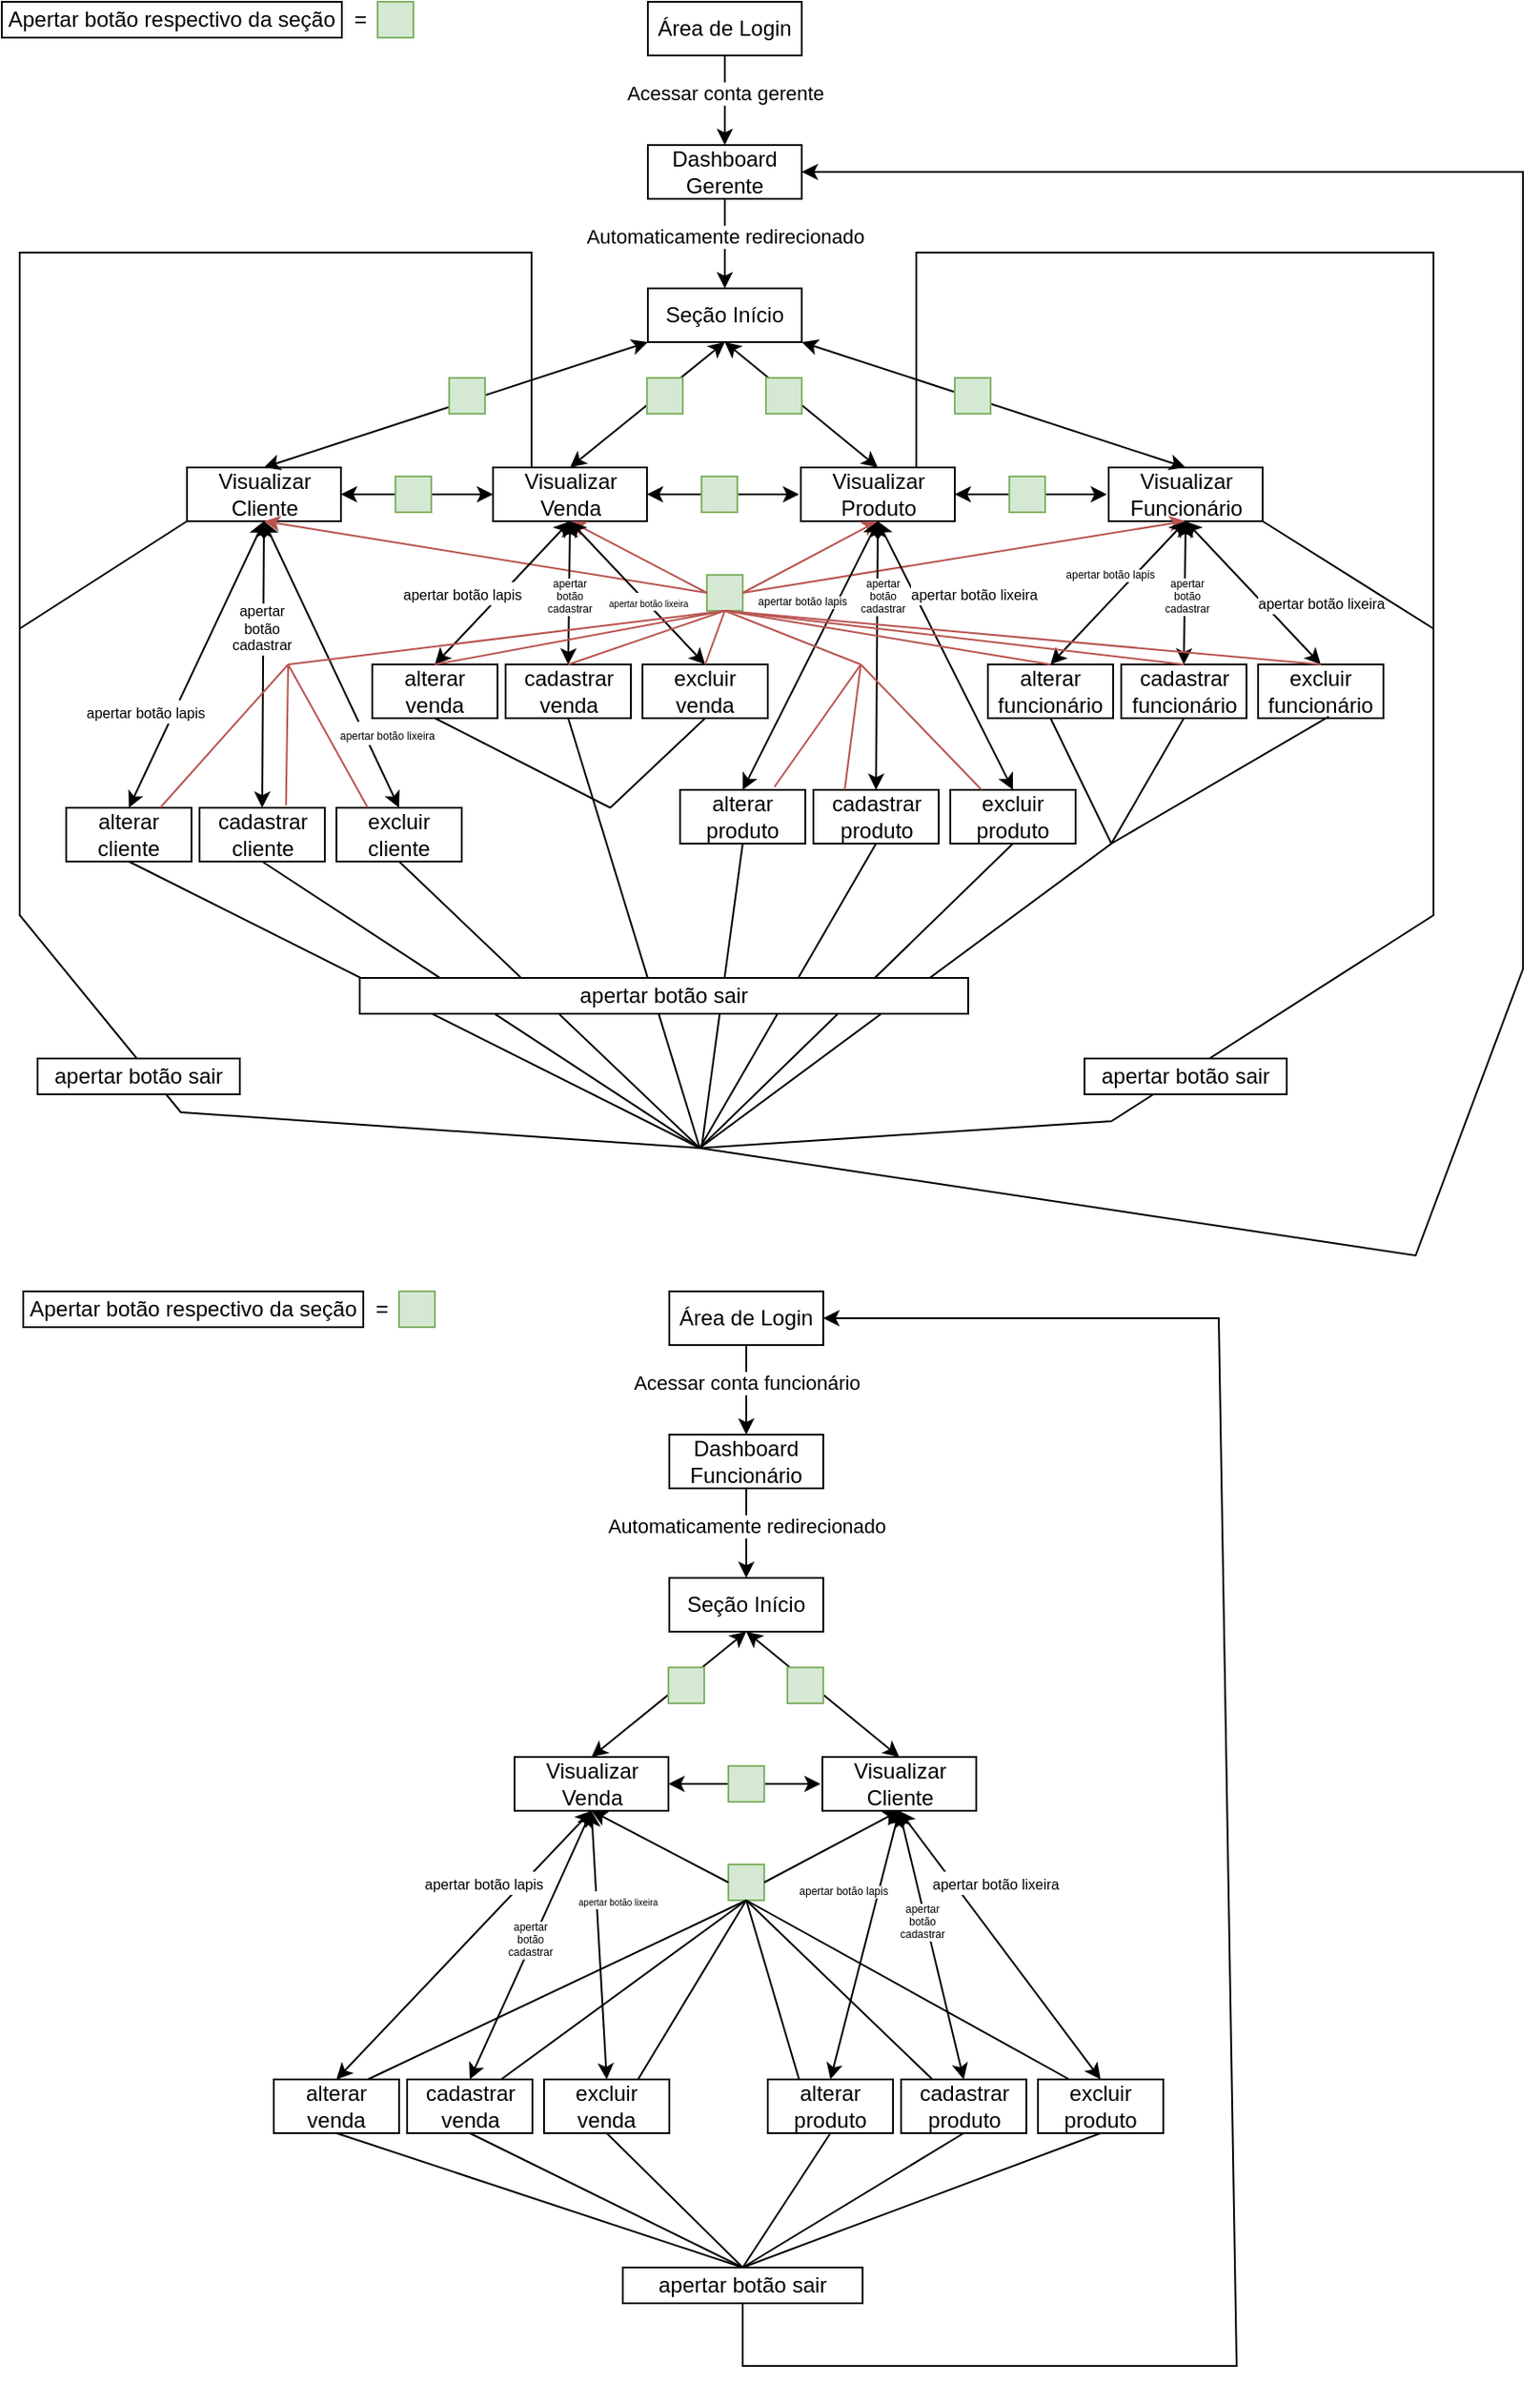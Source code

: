 <mxfile version="15.7.0" type="device"><diagram id="ud9Qrqads3u00iLipGKx" name="Page-1"><mxGraphModel dx="1600" dy="965" grid="1" gridSize="10" guides="1" tooltips="1" connect="1" arrows="1" fold="1" page="1" pageScale="1" pageWidth="827" pageHeight="1169" math="0" shadow="0"><root><mxCell id="0"/><mxCell id="1" parent="0"/><mxCell id="eTZLwXzh5b6h4JWAw_G7-1" value="Área de Login" style="rounded=0;whiteSpace=wrap;html=1;" vertex="1" parent="1"><mxGeometry x="371" y="40" width="86" height="30" as="geometry"/></mxCell><mxCell id="eTZLwXzh5b6h4JWAw_G7-2" value="Dashboard Gerente" style="rounded=0;whiteSpace=wrap;html=1;" vertex="1" parent="1"><mxGeometry x="371" y="120" width="86" height="30" as="geometry"/></mxCell><mxCell id="eTZLwXzh5b6h4JWAw_G7-4" value="" style="endArrow=classic;html=1;rounded=0;exitX=0.5;exitY=1;exitDx=0;exitDy=0;entryX=0.5;entryY=0;entryDx=0;entryDy=0;" edge="1" parent="1" source="eTZLwXzh5b6h4JWAw_G7-1" target="eTZLwXzh5b6h4JWAw_G7-2"><mxGeometry width="50" height="50" relative="1" as="geometry"><mxPoint x="270" y="80" as="sourcePoint"/><mxPoint x="320" y="30" as="targetPoint"/></mxGeometry></mxCell><mxCell id="eTZLwXzh5b6h4JWAw_G7-6" value="Acessar conta gerente" style="edgeLabel;html=1;align=center;verticalAlign=middle;resizable=0;points=[];" vertex="1" connectable="0" parent="eTZLwXzh5b6h4JWAw_G7-4"><mxGeometry x="-0.172" y="-2" relative="1" as="geometry"><mxPoint x="2" as="offset"/></mxGeometry></mxCell><mxCell id="eTZLwXzh5b6h4JWAw_G7-8" value="Apertar botão respectivo da seção" style="rounded=0;whiteSpace=wrap;html=1;" vertex="1" parent="1"><mxGeometry x="10" y="40" width="190" height="20" as="geometry"/></mxCell><mxCell id="eTZLwXzh5b6h4JWAw_G7-9" value="=" style="text;html=1;align=center;verticalAlign=middle;resizable=0;points=[];autosize=1;strokeColor=none;fillColor=none;" vertex="1" parent="1"><mxGeometry x="200" y="40" width="20" height="20" as="geometry"/></mxCell><mxCell id="eTZLwXzh5b6h4JWAw_G7-11" value="" style="whiteSpace=wrap;html=1;aspect=fixed;fillColor=#d5e8d4;strokeColor=#82b366;" vertex="1" parent="1"><mxGeometry x="220" y="40" width="20" height="20" as="geometry"/></mxCell><mxCell id="eTZLwXzh5b6h4JWAw_G7-14" value="Seção Início" style="rounded=0;whiteSpace=wrap;html=1;" vertex="1" parent="1"><mxGeometry x="371" y="200" width="86" height="30" as="geometry"/></mxCell><mxCell id="eTZLwXzh5b6h4JWAw_G7-15" value="" style="endArrow=classic;html=1;rounded=0;entryX=0.5;entryY=0;entryDx=0;entryDy=0;exitX=0.5;exitY=1;exitDx=0;exitDy=0;" edge="1" parent="1" target="eTZLwXzh5b6h4JWAw_G7-14" source="eTZLwXzh5b6h4JWAw_G7-2"><mxGeometry width="50" height="50" relative="1" as="geometry"><mxPoint x="510" y="160" as="sourcePoint"/><mxPoint x="320" y="110" as="targetPoint"/></mxGeometry></mxCell><mxCell id="eTZLwXzh5b6h4JWAw_G7-16" value="Automaticamente redirecionado" style="edgeLabel;html=1;align=center;verticalAlign=middle;resizable=0;points=[];" vertex="1" connectable="0" parent="eTZLwXzh5b6h4JWAw_G7-15"><mxGeometry x="-0.172" y="-2" relative="1" as="geometry"><mxPoint x="2" as="offset"/></mxGeometry></mxCell><mxCell id="eTZLwXzh5b6h4JWAw_G7-17" value="Visualizar Cliente" style="rounded=0;whiteSpace=wrap;html=1;" vertex="1" parent="1"><mxGeometry x="113.5" y="300" width="86" height="30" as="geometry"/></mxCell><mxCell id="eTZLwXzh5b6h4JWAw_G7-18" value="Visualizar Venda" style="rounded=0;whiteSpace=wrap;html=1;" vertex="1" parent="1"><mxGeometry x="284.5" y="300" width="86" height="30" as="geometry"/></mxCell><mxCell id="eTZLwXzh5b6h4JWAw_G7-19" value="Visualizar Produto" style="rounded=0;whiteSpace=wrap;html=1;" vertex="1" parent="1"><mxGeometry x="456.5" y="300" width="86" height="30" as="geometry"/></mxCell><mxCell id="eTZLwXzh5b6h4JWAw_G7-20" value="Visualizar Funcionário" style="rounded=0;whiteSpace=wrap;html=1;" vertex="1" parent="1"><mxGeometry x="628.5" y="300" width="86" height="30" as="geometry"/></mxCell><mxCell id="eTZLwXzh5b6h4JWAw_G7-23" value="" style="endArrow=classic;startArrow=classic;html=1;rounded=0;exitX=0.5;exitY=0;exitDx=0;exitDy=0;entryX=0;entryY=1;entryDx=0;entryDy=0;" edge="1" parent="1" source="eTZLwXzh5b6h4JWAw_G7-17" target="eTZLwXzh5b6h4JWAw_G7-14"><mxGeometry width="50" height="50" relative="1" as="geometry"><mxPoint x="160" y="280" as="sourcePoint"/><mxPoint x="210" y="230" as="targetPoint"/></mxGeometry></mxCell><mxCell id="eTZLwXzh5b6h4JWAw_G7-24" value="" style="endArrow=classic;startArrow=classic;html=1;rounded=0;exitX=0.5;exitY=0;exitDx=0;exitDy=0;entryX=0.5;entryY=1;entryDx=0;entryDy=0;" edge="1" parent="1" source="eTZLwXzh5b6h4JWAw_G7-18" target="eTZLwXzh5b6h4JWAw_G7-14"><mxGeometry width="50" height="50" relative="1" as="geometry"><mxPoint x="166.5" y="310" as="sourcePoint"/><mxPoint x="381" y="240" as="targetPoint"/></mxGeometry></mxCell><mxCell id="eTZLwXzh5b6h4JWAw_G7-25" value="" style="endArrow=classic;startArrow=classic;html=1;rounded=0;exitX=0.5;exitY=0;exitDx=0;exitDy=0;entryX=0.5;entryY=1;entryDx=0;entryDy=0;" edge="1" parent="1" source="eTZLwXzh5b6h4JWAw_G7-19" target="eTZLwXzh5b6h4JWAw_G7-14"><mxGeometry width="50" height="50" relative="1" as="geometry"><mxPoint x="337.5" y="310" as="sourcePoint"/><mxPoint x="424" y="240" as="targetPoint"/></mxGeometry></mxCell><mxCell id="eTZLwXzh5b6h4JWAw_G7-26" value="" style="endArrow=classic;startArrow=classic;html=1;rounded=0;exitX=0.5;exitY=0;exitDx=0;exitDy=0;entryX=1;entryY=1;entryDx=0;entryDy=0;" edge="1" parent="1" source="eTZLwXzh5b6h4JWAw_G7-20" target="eTZLwXzh5b6h4JWAw_G7-14"><mxGeometry width="50" height="50" relative="1" as="geometry"><mxPoint x="509.5" y="310" as="sourcePoint"/><mxPoint x="424" y="240" as="targetPoint"/></mxGeometry></mxCell><mxCell id="eTZLwXzh5b6h4JWAw_G7-27" value="" style="whiteSpace=wrap;html=1;aspect=fixed;fillColor=#d5e8d4;strokeColor=#82b366;" vertex="1" parent="1"><mxGeometry x="260" y="250" width="20" height="20" as="geometry"/></mxCell><mxCell id="eTZLwXzh5b6h4JWAw_G7-30" value="" style="whiteSpace=wrap;html=1;aspect=fixed;fillColor=#d5e8d4;strokeColor=#82b366;" vertex="1" parent="1"><mxGeometry x="370.5" y="250" width="20" height="20" as="geometry"/></mxCell><mxCell id="eTZLwXzh5b6h4JWAw_G7-32" value="" style="whiteSpace=wrap;html=1;aspect=fixed;fillColor=#d5e8d4;strokeColor=#82b366;" vertex="1" parent="1"><mxGeometry x="437" y="250" width="20" height="20" as="geometry"/></mxCell><mxCell id="eTZLwXzh5b6h4JWAw_G7-34" value="" style="whiteSpace=wrap;html=1;aspect=fixed;fillColor=#d5e8d4;strokeColor=#82b366;" vertex="1" parent="1"><mxGeometry x="542.5" y="250" width="20" height="20" as="geometry"/></mxCell><mxCell id="eTZLwXzh5b6h4JWAw_G7-35" value="" style="endArrow=classic;startArrow=classic;html=1;rounded=0;exitX=1;exitY=0.5;exitDx=0;exitDy=0;entryX=0;entryY=0.5;entryDx=0;entryDy=0;" edge="1" parent="1" source="eTZLwXzh5b6h4JWAw_G7-17" target="eTZLwXzh5b6h4JWAw_G7-18"><mxGeometry width="50" height="50" relative="1" as="geometry"><mxPoint x="190" y="410" as="sourcePoint"/><mxPoint x="240" y="360" as="targetPoint"/></mxGeometry></mxCell><mxCell id="eTZLwXzh5b6h4JWAw_G7-36" value="" style="whiteSpace=wrap;html=1;aspect=fixed;fillColor=#d5e8d4;strokeColor=#82b366;" vertex="1" parent="1"><mxGeometry x="230" y="305" width="20" height="20" as="geometry"/></mxCell><mxCell id="eTZLwXzh5b6h4JWAw_G7-38" value="" style="endArrow=classic;startArrow=classic;html=1;rounded=0;exitX=1;exitY=0.5;exitDx=0;exitDy=0;entryX=0;entryY=0.5;entryDx=0;entryDy=0;" edge="1" parent="1"><mxGeometry width="50" height="50" relative="1" as="geometry"><mxPoint x="370.5" y="315" as="sourcePoint"/><mxPoint x="455.5" y="315" as="targetPoint"/></mxGeometry></mxCell><mxCell id="eTZLwXzh5b6h4JWAw_G7-39" value="" style="whiteSpace=wrap;html=1;aspect=fixed;fillColor=#d5e8d4;strokeColor=#82b366;" vertex="1" parent="1"><mxGeometry x="401" y="305" width="20" height="20" as="geometry"/></mxCell><mxCell id="eTZLwXzh5b6h4JWAw_G7-40" value="" style="endArrow=classic;startArrow=classic;html=1;rounded=0;exitX=1;exitY=0.5;exitDx=0;exitDy=0;entryX=0;entryY=0.5;entryDx=0;entryDy=0;" edge="1" parent="1"><mxGeometry width="50" height="50" relative="1" as="geometry"><mxPoint x="542.5" y="315" as="sourcePoint"/><mxPoint x="627.5" y="315" as="targetPoint"/></mxGeometry></mxCell><mxCell id="eTZLwXzh5b6h4JWAw_G7-41" value="" style="whiteSpace=wrap;html=1;aspect=fixed;fillColor=#d5e8d4;strokeColor=#82b366;" vertex="1" parent="1"><mxGeometry x="573" y="305" width="20" height="20" as="geometry"/></mxCell><mxCell id="eTZLwXzh5b6h4JWAw_G7-42" value="" style="whiteSpace=wrap;html=1;aspect=fixed;fillColor=#d5e8d4;strokeColor=#82b366;" vertex="1" parent="1"><mxGeometry x="404" y="360" width="20" height="20" as="geometry"/></mxCell><mxCell id="eTZLwXzh5b6h4JWAw_G7-44" value="" style="endArrow=classic;html=1;rounded=0;exitX=0;exitY=0.5;exitDx=0;exitDy=0;entryX=0.5;entryY=1;entryDx=0;entryDy=0;fillColor=#f8cecc;strokeColor=#b85450;" edge="1" parent="1" source="eTZLwXzh5b6h4JWAw_G7-42" target="eTZLwXzh5b6h4JWAw_G7-17"><mxGeometry width="50" height="50" relative="1" as="geometry"><mxPoint x="320" y="420" as="sourcePoint"/><mxPoint x="370" y="370" as="targetPoint"/></mxGeometry></mxCell><mxCell id="eTZLwXzh5b6h4JWAw_G7-45" value="" style="endArrow=classic;html=1;rounded=0;entryX=0.5;entryY=1;entryDx=0;entryDy=0;exitX=0;exitY=0.5;exitDx=0;exitDy=0;fillColor=#f8cecc;strokeColor=#b85450;" edge="1" parent="1" source="eTZLwXzh5b6h4JWAw_G7-42" target="eTZLwXzh5b6h4JWAw_G7-18"><mxGeometry width="50" height="50" relative="1" as="geometry"><mxPoint x="400" y="370" as="sourcePoint"/><mxPoint x="166.5" y="340.0" as="targetPoint"/></mxGeometry></mxCell><mxCell id="eTZLwXzh5b6h4JWAw_G7-46" value="" style="endArrow=classic;html=1;rounded=0;entryX=0.5;entryY=1;entryDx=0;entryDy=0;exitX=1;exitY=0.5;exitDx=0;exitDy=0;fillColor=#f8cecc;strokeColor=#b85450;" edge="1" parent="1" source="eTZLwXzh5b6h4JWAw_G7-42" target="eTZLwXzh5b6h4JWAw_G7-19"><mxGeometry width="50" height="50" relative="1" as="geometry"><mxPoint x="414" y="380" as="sourcePoint"/><mxPoint x="337.5" y="340" as="targetPoint"/></mxGeometry></mxCell><mxCell id="eTZLwXzh5b6h4JWAw_G7-47" value="" style="endArrow=classic;html=1;rounded=0;entryX=0.5;entryY=1;entryDx=0;entryDy=0;exitX=1;exitY=0.5;exitDx=0;exitDy=0;fillColor=#f8cecc;strokeColor=#b85450;" edge="1" parent="1" source="eTZLwXzh5b6h4JWAw_G7-42" target="eTZLwXzh5b6h4JWAw_G7-20"><mxGeometry width="50" height="50" relative="1" as="geometry"><mxPoint x="434" y="380" as="sourcePoint"/><mxPoint x="509.5" y="340" as="targetPoint"/></mxGeometry></mxCell><mxCell id="eTZLwXzh5b6h4JWAw_G7-49" value="alterar cliente" style="rounded=0;whiteSpace=wrap;html=1;" vertex="1" parent="1"><mxGeometry x="46" y="490" width="70" height="30" as="geometry"/></mxCell><mxCell id="eTZLwXzh5b6h4JWAw_G7-50" value="cadastrar cliente" style="rounded=0;whiteSpace=wrap;html=1;" vertex="1" parent="1"><mxGeometry x="120.5" y="490" width="70" height="30" as="geometry"/></mxCell><mxCell id="eTZLwXzh5b6h4JWAw_G7-51" value="excluir cliente" style="rounded=0;whiteSpace=wrap;html=1;" vertex="1" parent="1"><mxGeometry x="197" y="490" width="70" height="30" as="geometry"/></mxCell><mxCell id="eTZLwXzh5b6h4JWAw_G7-52" value="" style="endArrow=classic;startArrow=classic;html=1;rounded=0;exitX=0.5;exitY=0;exitDx=0;exitDy=0;entryX=0.5;entryY=1;entryDx=0;entryDy=0;" edge="1" parent="1" source="eTZLwXzh5b6h4JWAw_G7-49" target="eTZLwXzh5b6h4JWAw_G7-17"><mxGeometry width="50" height="50" relative="1" as="geometry"><mxPoint x="50" y="340" as="sourcePoint"/><mxPoint x="100" y="290" as="targetPoint"/></mxGeometry></mxCell><mxCell id="eTZLwXzh5b6h4JWAw_G7-90" value="&lt;font style=&quot;font-size: 8px&quot;&gt;apertar botão lapis&lt;/font&gt;" style="edgeLabel;html=1;align=center;verticalAlign=middle;resizable=0;points=[];" vertex="1" connectable="0" parent="eTZLwXzh5b6h4JWAw_G7-52"><mxGeometry x="-0.327" y="1" relative="1" as="geometry"><mxPoint x="-16" as="offset"/></mxGeometry></mxCell><mxCell id="eTZLwXzh5b6h4JWAw_G7-53" value="" style="endArrow=classic;startArrow=classic;html=1;rounded=0;exitX=0.5;exitY=0;exitDx=0;exitDy=0;entryX=0.5;entryY=1;entryDx=0;entryDy=0;" edge="1" parent="1" source="eTZLwXzh5b6h4JWAw_G7-50" target="eTZLwXzh5b6h4JWAw_G7-17"><mxGeometry width="50" height="50" relative="1" as="geometry"><mxPoint x="84" y="390" as="sourcePoint"/><mxPoint x="166.5" y="340" as="targetPoint"/></mxGeometry></mxCell><mxCell id="eTZLwXzh5b6h4JWAw_G7-91" value="&lt;div style=&quot;font-size: 8px&quot;&gt;&lt;font style=&quot;font-size: 8px&quot;&gt;apertar&lt;/font&gt;&lt;/div&gt;&lt;div style=&quot;font-size: 8px&quot;&gt;&lt;font style=&quot;font-size: 8px&quot;&gt;botão&lt;/font&gt;&lt;/div&gt;&lt;div style=&quot;font-size: 8px&quot;&gt;&lt;font style=&quot;font-size: 8px&quot;&gt;cadastrar&lt;/font&gt;&lt;/div&gt;" style="edgeLabel;html=1;align=center;verticalAlign=middle;resizable=0;points=[];" vertex="1" connectable="0" parent="eTZLwXzh5b6h4JWAw_G7-53"><mxGeometry x="0.176" y="-1" relative="1" as="geometry"><mxPoint x="-2" y="-6" as="offset"/></mxGeometry></mxCell><mxCell id="eTZLwXzh5b6h4JWAw_G7-54" value="" style="endArrow=classic;startArrow=classic;html=1;rounded=0;exitX=0.5;exitY=0;exitDx=0;exitDy=0;entryX=0.5;entryY=1;entryDx=0;entryDy=0;" edge="1" parent="1" source="eTZLwXzh5b6h4JWAw_G7-51" target="eTZLwXzh5b6h4JWAw_G7-17"><mxGeometry width="50" height="50" relative="1" as="geometry"><mxPoint x="158.5" y="390" as="sourcePoint"/><mxPoint x="166.5" y="340" as="targetPoint"/></mxGeometry></mxCell><mxCell id="eTZLwXzh5b6h4JWAw_G7-55" value="alterar venda" style="rounded=0;whiteSpace=wrap;html=1;" vertex="1" parent="1"><mxGeometry x="217" y="410" width="70" height="30" as="geometry"/></mxCell><mxCell id="eTZLwXzh5b6h4JWAw_G7-56" value="cadastrar venda" style="rounded=0;whiteSpace=wrap;html=1;" vertex="1" parent="1"><mxGeometry x="291.5" y="410" width="70" height="30" as="geometry"/></mxCell><mxCell id="eTZLwXzh5b6h4JWAw_G7-57" value="excluir venda" style="rounded=0;whiteSpace=wrap;html=1;" vertex="1" parent="1"><mxGeometry x="368" y="410" width="70" height="30" as="geometry"/></mxCell><mxCell id="eTZLwXzh5b6h4JWAw_G7-58" value="" style="endArrow=classic;startArrow=classic;html=1;rounded=0;exitX=0.5;exitY=0;exitDx=0;exitDy=0;entryX=0.5;entryY=1;entryDx=0;entryDy=0;" edge="1" parent="1" source="eTZLwXzh5b6h4JWAw_G7-55" target="eTZLwXzh5b6h4JWAw_G7-18"><mxGeometry width="50" height="50" relative="1" as="geometry"><mxPoint x="270" y="400" as="sourcePoint"/><mxPoint x="320" y="350" as="targetPoint"/></mxGeometry></mxCell><mxCell id="eTZLwXzh5b6h4JWAw_G7-59" value="" style="endArrow=classic;startArrow=classic;html=1;rounded=0;exitX=0.5;exitY=0;exitDx=0;exitDy=0;entryX=0.5;entryY=1;entryDx=0;entryDy=0;" edge="1" parent="1" source="eTZLwXzh5b6h4JWAw_G7-56" target="eTZLwXzh5b6h4JWAw_G7-18"><mxGeometry width="50" height="50" relative="1" as="geometry"><mxPoint x="262" y="420" as="sourcePoint"/><mxPoint x="337.5" y="340" as="targetPoint"/></mxGeometry></mxCell><mxCell id="eTZLwXzh5b6h4JWAw_G7-60" value="" style="endArrow=classic;startArrow=classic;html=1;rounded=0;exitX=0.5;exitY=0;exitDx=0;exitDy=0;entryX=0.5;entryY=1;entryDx=0;entryDy=0;" edge="1" parent="1" source="eTZLwXzh5b6h4JWAw_G7-57" target="eTZLwXzh5b6h4JWAw_G7-18"><mxGeometry width="50" height="50" relative="1" as="geometry"><mxPoint x="336.5" y="420" as="sourcePoint"/><mxPoint x="337.5" y="340" as="targetPoint"/></mxGeometry></mxCell><mxCell id="eTZLwXzh5b6h4JWAw_G7-61" value="alterar produto" style="rounded=0;whiteSpace=wrap;html=1;" vertex="1" parent="1"><mxGeometry x="389" y="480" width="70" height="30" as="geometry"/></mxCell><mxCell id="eTZLwXzh5b6h4JWAw_G7-62" value="cadastrar produto" style="rounded=0;whiteSpace=wrap;html=1;" vertex="1" parent="1"><mxGeometry x="463.5" y="480" width="70" height="30" as="geometry"/></mxCell><mxCell id="eTZLwXzh5b6h4JWAw_G7-63" value="excluir produto" style="rounded=0;whiteSpace=wrap;html=1;" vertex="1" parent="1"><mxGeometry x="540" y="480" width="70" height="30" as="geometry"/></mxCell><mxCell id="eTZLwXzh5b6h4JWAw_G7-64" value="" style="endArrow=classic;startArrow=classic;html=1;rounded=0;exitX=0.5;exitY=1;exitDx=0;exitDy=0;entryX=0.5;entryY=0;entryDx=0;entryDy=0;" edge="1" parent="1" source="eTZLwXzh5b6h4JWAw_G7-19" target="eTZLwXzh5b6h4JWAw_G7-61"><mxGeometry width="50" height="50" relative="1" as="geometry"><mxPoint x="242" y="500" as="sourcePoint"/><mxPoint x="166.5" y="340" as="targetPoint"/></mxGeometry></mxCell><mxCell id="eTZLwXzh5b6h4JWAw_G7-65" value="" style="endArrow=classic;startArrow=classic;html=1;rounded=0;exitX=0.5;exitY=1;exitDx=0;exitDy=0;entryX=0.5;entryY=0;entryDx=0;entryDy=0;" edge="1" parent="1" source="eTZLwXzh5b6h4JWAw_G7-19" target="eTZLwXzh5b6h4JWAw_G7-62"><mxGeometry width="50" height="50" relative="1" as="geometry"><mxPoint x="509.5" y="340" as="sourcePoint"/><mxPoint x="434" y="490" as="targetPoint"/></mxGeometry></mxCell><mxCell id="eTZLwXzh5b6h4JWAw_G7-66" value="" style="endArrow=classic;startArrow=classic;html=1;rounded=0;exitX=0.5;exitY=1;exitDx=0;exitDy=0;entryX=0.5;entryY=0;entryDx=0;entryDy=0;" edge="1" parent="1" source="eTZLwXzh5b6h4JWAw_G7-19" target="eTZLwXzh5b6h4JWAw_G7-63"><mxGeometry width="50" height="50" relative="1" as="geometry"><mxPoint x="509.5" y="340" as="sourcePoint"/><mxPoint x="508.5" y="490" as="targetPoint"/></mxGeometry></mxCell><mxCell id="eTZLwXzh5b6h4JWAw_G7-67" value="alterar funcionário" style="rounded=0;whiteSpace=wrap;html=1;" vertex="1" parent="1"><mxGeometry x="561" y="410" width="70" height="30" as="geometry"/></mxCell><mxCell id="eTZLwXzh5b6h4JWAw_G7-68" value="cadastrar funcionário" style="rounded=0;whiteSpace=wrap;html=1;" vertex="1" parent="1"><mxGeometry x="635.5" y="410" width="70" height="30" as="geometry"/></mxCell><mxCell id="eTZLwXzh5b6h4JWAw_G7-69" value="excluir funcionário" style="rounded=0;whiteSpace=wrap;html=1;" vertex="1" parent="1"><mxGeometry x="712" y="410" width="70" height="30" as="geometry"/></mxCell><mxCell id="eTZLwXzh5b6h4JWAw_G7-71" value="" style="endArrow=classic;startArrow=classic;html=1;rounded=0;exitX=0.5;exitY=1;exitDx=0;exitDy=0;entryX=0.5;entryY=0;entryDx=0;entryDy=0;" edge="1" parent="1" source="eTZLwXzh5b6h4JWAw_G7-20" target="eTZLwXzh5b6h4JWAw_G7-67"><mxGeometry width="50" height="50" relative="1" as="geometry"><mxPoint x="509.5" y="340" as="sourcePoint"/><mxPoint x="585" y="490" as="targetPoint"/></mxGeometry></mxCell><mxCell id="eTZLwXzh5b6h4JWAw_G7-72" value="" style="endArrow=classic;startArrow=classic;html=1;rounded=0;exitX=0.5;exitY=1;exitDx=0;exitDy=0;entryX=0.5;entryY=0;entryDx=0;entryDy=0;" edge="1" parent="1" source="eTZLwXzh5b6h4JWAw_G7-20" target="eTZLwXzh5b6h4JWAw_G7-68"><mxGeometry width="50" height="50" relative="1" as="geometry"><mxPoint x="681.5" y="340" as="sourcePoint"/><mxPoint x="606" y="420" as="targetPoint"/></mxGeometry></mxCell><mxCell id="eTZLwXzh5b6h4JWAw_G7-73" value="" style="endArrow=classic;startArrow=classic;html=1;rounded=0;exitX=0.5;exitY=1;exitDx=0;exitDy=0;entryX=0.5;entryY=0;entryDx=0;entryDy=0;" edge="1" parent="1" source="eTZLwXzh5b6h4JWAw_G7-20" target="eTZLwXzh5b6h4JWAw_G7-69"><mxGeometry width="50" height="50" relative="1" as="geometry"><mxPoint x="681.5" y="340" as="sourcePoint"/><mxPoint x="680.5" y="420" as="targetPoint"/></mxGeometry></mxCell><mxCell id="eTZLwXzh5b6h4JWAw_G7-74" value="" style="endArrow=none;html=1;rounded=0;entryX=0.5;entryY=0;entryDx=0;entryDy=0;exitX=0.5;exitY=1;exitDx=0;exitDy=0;fillColor=#f8cecc;strokeColor=#b85450;" edge="1" parent="1" source="eTZLwXzh5b6h4JWAw_G7-42" target="eTZLwXzh5b6h4JWAw_G7-57"><mxGeometry width="50" height="50" relative="1" as="geometry"><mxPoint x="330" y="510" as="sourcePoint"/><mxPoint x="380" y="460" as="targetPoint"/></mxGeometry></mxCell><mxCell id="eTZLwXzh5b6h4JWAw_G7-75" value="" style="endArrow=none;html=1;rounded=0;entryX=0.5;entryY=0;entryDx=0;entryDy=0;exitX=0.5;exitY=1;exitDx=0;exitDy=0;fillColor=#f8cecc;strokeColor=#b85450;" edge="1" parent="1" source="eTZLwXzh5b6h4JWAw_G7-42" target="eTZLwXzh5b6h4JWAw_G7-56"><mxGeometry width="50" height="50" relative="1" as="geometry"><mxPoint x="424" y="390" as="sourcePoint"/><mxPoint x="413" y="420" as="targetPoint"/></mxGeometry></mxCell><mxCell id="eTZLwXzh5b6h4JWAw_G7-76" value="" style="endArrow=none;html=1;rounded=0;entryX=0.5;entryY=0;entryDx=0;entryDy=0;exitX=0.5;exitY=1;exitDx=0;exitDy=0;fillColor=#f8cecc;strokeColor=#b85450;" edge="1" parent="1" source="eTZLwXzh5b6h4JWAw_G7-42" target="eTZLwXzh5b6h4JWAw_G7-55"><mxGeometry width="50" height="50" relative="1" as="geometry"><mxPoint x="424" y="390" as="sourcePoint"/><mxPoint x="336.5" y="420" as="targetPoint"/></mxGeometry></mxCell><mxCell id="eTZLwXzh5b6h4JWAw_G7-77" value="" style="endArrow=none;html=1;rounded=0;entryX=0.5;entryY=0;entryDx=0;entryDy=0;exitX=0.5;exitY=1;exitDx=0;exitDy=0;fillColor=#f8cecc;strokeColor=#b85450;" edge="1" parent="1" source="eTZLwXzh5b6h4JWAw_G7-42" target="eTZLwXzh5b6h4JWAw_G7-67"><mxGeometry width="50" height="50" relative="1" as="geometry"><mxPoint x="424" y="390" as="sourcePoint"/><mxPoint x="413" y="420" as="targetPoint"/></mxGeometry></mxCell><mxCell id="eTZLwXzh5b6h4JWAw_G7-78" value="" style="endArrow=none;html=1;rounded=0;entryX=0.5;entryY=0;entryDx=0;entryDy=0;fillColor=#f8cecc;strokeColor=#b85450;" edge="1" parent="1" target="eTZLwXzh5b6h4JWAw_G7-68"><mxGeometry width="50" height="50" relative="1" as="geometry"><mxPoint x="414" y="380" as="sourcePoint"/><mxPoint x="606" y="420" as="targetPoint"/></mxGeometry></mxCell><mxCell id="eTZLwXzh5b6h4JWAw_G7-79" value="" style="endArrow=none;html=1;rounded=0;entryX=0.5;entryY=0;entryDx=0;entryDy=0;exitX=0.5;exitY=1;exitDx=0;exitDy=0;fillColor=#f8cecc;strokeColor=#b85450;" edge="1" parent="1" source="eTZLwXzh5b6h4JWAw_G7-42" target="eTZLwXzh5b6h4JWAw_G7-69"><mxGeometry width="50" height="50" relative="1" as="geometry"><mxPoint x="424" y="390" as="sourcePoint"/><mxPoint x="680.5" y="420" as="targetPoint"/></mxGeometry></mxCell><mxCell id="eTZLwXzh5b6h4JWAw_G7-80" value="" style="endArrow=none;html=1;rounded=0;entryX=0.5;entryY=1;entryDx=0;entryDy=0;fillColor=#f8cecc;strokeColor=#b85450;" edge="1" parent="1" target="eTZLwXzh5b6h4JWAw_G7-42"><mxGeometry width="50" height="50" relative="1" as="geometry"><mxPoint x="490" y="410" as="sourcePoint"/><mxPoint x="420" y="390" as="targetPoint"/></mxGeometry></mxCell><mxCell id="eTZLwXzh5b6h4JWAw_G7-81" value="" style="endArrow=none;html=1;rounded=0;exitX=0.753;exitY=-0.054;exitDx=0;exitDy=0;exitPerimeter=0;fillColor=#f8cecc;strokeColor=#b85450;" edge="1" parent="1" source="eTZLwXzh5b6h4JWAw_G7-61"><mxGeometry width="50" height="50" relative="1" as="geometry"><mxPoint x="440" y="490" as="sourcePoint"/><mxPoint x="490" y="410" as="targetPoint"/></mxGeometry></mxCell><mxCell id="eTZLwXzh5b6h4JWAw_G7-82" value="" style="endArrow=none;html=1;rounded=0;exitX=0.25;exitY=0;exitDx=0;exitDy=0;fillColor=#f8cecc;strokeColor=#b85450;" edge="1" parent="1" source="eTZLwXzh5b6h4JWAw_G7-62"><mxGeometry width="50" height="50" relative="1" as="geometry"><mxPoint x="451.71" y="488.38" as="sourcePoint"/><mxPoint x="490" y="410" as="targetPoint"/></mxGeometry></mxCell><mxCell id="eTZLwXzh5b6h4JWAw_G7-84" value="" style="endArrow=none;html=1;rounded=0;exitX=0.25;exitY=0;exitDx=0;exitDy=0;fillColor=#f8cecc;strokeColor=#b85450;" edge="1" parent="1" source="eTZLwXzh5b6h4JWAw_G7-63"><mxGeometry width="50" height="50" relative="1" as="geometry"><mxPoint x="491" y="490" as="sourcePoint"/><mxPoint x="490" y="410" as="targetPoint"/></mxGeometry></mxCell><mxCell id="eTZLwXzh5b6h4JWAw_G7-85" value="" style="endArrow=none;html=1;rounded=0;exitX=0.5;exitY=1;exitDx=0;exitDy=0;fillColor=#f8cecc;strokeColor=#b85450;" edge="1" parent="1" source="eTZLwXzh5b6h4JWAw_G7-42"><mxGeometry width="50" height="50" relative="1" as="geometry"><mxPoint x="410" y="390" as="sourcePoint"/><mxPoint x="170" y="410" as="targetPoint"/></mxGeometry></mxCell><mxCell id="eTZLwXzh5b6h4JWAw_G7-87" value="" style="endArrow=none;html=1;rounded=0;exitX=0.69;exitY=-0.04;exitDx=0;exitDy=0;exitPerimeter=0;fillColor=#f8cecc;strokeColor=#b85450;" edge="1" parent="1" source="eTZLwXzh5b6h4JWAw_G7-50"><mxGeometry width="50" height="50" relative="1" as="geometry"><mxPoint x="150" y="600" as="sourcePoint"/><mxPoint x="170" y="410" as="targetPoint"/></mxGeometry></mxCell><mxCell id="eTZLwXzh5b6h4JWAw_G7-88" value="" style="endArrow=none;html=1;rounded=0;exitX=0.25;exitY=0;exitDx=0;exitDy=0;fillColor=#f8cecc;strokeColor=#b85450;" edge="1" parent="1" source="eTZLwXzh5b6h4JWAw_G7-51"><mxGeometry width="50" height="50" relative="1" as="geometry"><mxPoint x="183" y="500" as="sourcePoint"/><mxPoint x="170" y="410" as="targetPoint"/></mxGeometry></mxCell><mxCell id="eTZLwXzh5b6h4JWAw_G7-89" value="" style="endArrow=none;html=1;rounded=0;exitX=0.75;exitY=0;exitDx=0;exitDy=0;fillColor=#f8cecc;strokeColor=#b85450;" edge="1" parent="1" source="eTZLwXzh5b6h4JWAw_G7-49"><mxGeometry width="50" height="50" relative="1" as="geometry"><mxPoint x="90" y="590" as="sourcePoint"/><mxPoint x="170" y="410" as="targetPoint"/></mxGeometry></mxCell><mxCell id="eTZLwXzh5b6h4JWAw_G7-92" value="&lt;font style=&quot;font-size: 6px&quot;&gt;apertar botão lixeira&lt;/font&gt;" style="edgeLabel;html=1;align=center;verticalAlign=middle;resizable=0;points=[];" vertex="1" connectable="0" parent="1"><mxGeometry x="239.998" y="440.003" as="geometry"><mxPoint x="-15" y="8" as="offset"/></mxGeometry></mxCell><mxCell id="eTZLwXzh5b6h4JWAw_G7-93" value="&lt;div style=&quot;font-size: 6px&quot;&gt;&lt;font style=&quot;font-size: 6px&quot;&gt;apertar&lt;/font&gt;&lt;/div&gt;&lt;div style=&quot;font-size: 6px&quot;&gt;&lt;font style=&quot;font-size: 6px&quot;&gt;botão&lt;/font&gt;&lt;/div&gt;&lt;div style=&quot;font-size: 6px&quot;&gt;&lt;font style=&quot;font-size: 6px&quot;&gt;cadastrar&lt;/font&gt;&lt;/div&gt;" style="edgeLabel;html=1;align=center;verticalAlign=middle;resizable=0;points=[];" vertex="1" connectable="0" parent="1"><mxGeometry x="165.089" y="390.002" as="geometry"><mxPoint x="162" y="-18" as="offset"/></mxGeometry></mxCell><mxCell id="eTZLwXzh5b6h4JWAw_G7-94" value="&lt;font style=&quot;font-size: 8px&quot;&gt;apertar botão lapis&lt;/font&gt;" style="edgeLabel;html=1;align=center;verticalAlign=middle;resizable=0;points=[];" vertex="1" connectable="0" parent="1"><mxGeometry x="266.997" y="369.998" as="geometry"/></mxCell><mxCell id="eTZLwXzh5b6h4JWAw_G7-96" value="" style="rounded=0;whiteSpace=wrap;html=1;labelBackgroundColor=none;fontSize=5;strokeColor=none;" vertex="1" parent="1"><mxGeometry x="342" y="370" width="52" height="10" as="geometry"/></mxCell><mxCell id="eTZLwXzh5b6h4JWAw_G7-97" value="&lt;span style=&quot;font-size: 5px;&quot;&gt;&lt;font style=&quot;font-size: 5px;&quot;&gt;apertar botão lixeira&lt;/font&gt;&lt;/span&gt;" style="edgeLabel;html=1;align=center;verticalAlign=middle;resizable=0;points=[];fontSize=5;labelBackgroundColor=none;" vertex="1" connectable="0" parent="1"><mxGeometry x="370.498" y="375.003" as="geometry"/></mxCell><mxCell id="eTZLwXzh5b6h4JWAw_G7-98" value="&lt;div style=&quot;font-size: 6px&quot;&gt;&lt;font style=&quot;font-size: 6px&quot;&gt;apertar&lt;/font&gt;&lt;/div&gt;&lt;div style=&quot;font-size: 6px&quot;&gt;&lt;font style=&quot;font-size: 6px&quot;&gt;botão&lt;/font&gt;&lt;/div&gt;&lt;div style=&quot;font-size: 6px&quot;&gt;&lt;font style=&quot;font-size: 6px&quot;&gt;cadastrar&lt;/font&gt;&lt;/div&gt;" style="edgeLabel;html=1;align=center;verticalAlign=middle;resizable=0;points=[];" vertex="1" connectable="0" parent="1"><mxGeometry x="339.999" y="390.002" as="geometry"><mxPoint x="162" y="-18" as="offset"/></mxGeometry></mxCell><mxCell id="eTZLwXzh5b6h4JWAw_G7-101" value="&lt;font style=&quot;font-size: 8px&quot;&gt;apertar botão lixeira&lt;/font&gt;" style="edgeLabel;html=1;align=center;verticalAlign=middle;resizable=0;points=[];" vertex="1" connectable="0" parent="1"><mxGeometry x="552.498" y="370.003" as="geometry"/></mxCell><mxCell id="eTZLwXzh5b6h4JWAw_G7-102" value="&lt;font style=&quot;font-size: 6px;&quot;&gt;apertar botão lapis&lt;/font&gt;" style="edgeLabel;html=1;align=center;verticalAlign=middle;resizable=0;points=[];fontSize=6;" vertex="1" connectable="0" parent="1"><mxGeometry x="456.497" y="374.998" as="geometry"/></mxCell><mxCell id="eTZLwXzh5b6h4JWAw_G7-103" value="&lt;font style=&quot;font-size: 8px&quot;&gt;apertar botão lixeira&lt;/font&gt;" style="edgeLabel;html=1;align=center;verticalAlign=middle;resizable=0;points=[];" vertex="1" connectable="0" parent="1"><mxGeometry x="746.998" y="375.003" as="geometry"/></mxCell><mxCell id="eTZLwXzh5b6h4JWAw_G7-104" value="&lt;div style=&quot;font-size: 6px&quot;&gt;&lt;font style=&quot;font-size: 6px&quot;&gt;apertar&lt;/font&gt;&lt;/div&gt;&lt;div style=&quot;font-size: 6px&quot;&gt;&lt;font style=&quot;font-size: 6px&quot;&gt;botão&lt;/font&gt;&lt;/div&gt;&lt;div style=&quot;font-size: 6px&quot;&gt;&lt;font style=&quot;font-size: 6px&quot;&gt;cadastrar&lt;/font&gt;&lt;/div&gt;" style="edgeLabel;html=1;align=center;verticalAlign=middle;resizable=0;points=[];" vertex="1" connectable="0" parent="1"><mxGeometry x="509.999" y="390.002" as="geometry"><mxPoint x="162" y="-18" as="offset"/></mxGeometry></mxCell><mxCell id="eTZLwXzh5b6h4JWAw_G7-105" value="&lt;font style=&quot;font-size: 6px;&quot;&gt;apertar botão lapis&lt;/font&gt;" style="edgeLabel;html=1;align=center;verticalAlign=middle;resizable=0;points=[];fontSize=6;" vertex="1" connectable="0" parent="1"><mxGeometry x="628.497" y="359.998" as="geometry"/></mxCell><mxCell id="eTZLwXzh5b6h4JWAw_G7-107" value="" style="endArrow=none;html=1;rounded=0;fontSize=6;exitX=0;exitY=1;exitDx=0;exitDy=0;endFill=0;" edge="1" parent="1" source="eTZLwXzh5b6h4JWAw_G7-17"><mxGeometry width="50" height="50" relative="1" as="geometry"><mxPoint x="-20" y="450" as="sourcePoint"/><mxPoint x="400" y="680" as="targetPoint"/><Array as="points"><mxPoint x="20" y="390"/><mxPoint x="20" y="550"/><mxPoint x="110" y="660"/></Array></mxGeometry></mxCell><mxCell id="eTZLwXzh5b6h4JWAw_G7-109" value="" style="endArrow=none;html=1;rounded=0;fontSize=6;exitX=1;exitY=1;exitDx=0;exitDy=0;endFill=0;" edge="1" parent="1" source="eTZLwXzh5b6h4JWAw_G7-20"><mxGeometry width="50" height="50" relative="1" as="geometry"><mxPoint x="730" y="625" as="sourcePoint"/><mxPoint x="400" y="680" as="targetPoint"/><Array as="points"><mxPoint x="810" y="390"/><mxPoint x="810" y="550"/><mxPoint x="630" y="665"/></Array></mxGeometry></mxCell><mxCell id="eTZLwXzh5b6h4JWAw_G7-110" value="" style="endArrow=none;html=1;rounded=0;fontSize=6;exitX=0.25;exitY=0;exitDx=0;exitDy=0;" edge="1" parent="1" source="eTZLwXzh5b6h4JWAw_G7-18"><mxGeometry width="50" height="50" relative="1" as="geometry"><mxPoint x="270" y="180" as="sourcePoint"/><mxPoint x="20" y="390" as="targetPoint"/><Array as="points"><mxPoint x="306" y="180"/><mxPoint x="20" y="180"/></Array></mxGeometry></mxCell><mxCell id="eTZLwXzh5b6h4JWAw_G7-111" value="" style="endArrow=none;html=1;rounded=0;fontSize=6;exitX=0.75;exitY=0;exitDx=0;exitDy=0;" edge="1" parent="1" source="eTZLwXzh5b6h4JWAw_G7-19"><mxGeometry width="50" height="50" relative="1" as="geometry"><mxPoint x="680" y="210" as="sourcePoint"/><mxPoint x="810" y="390" as="targetPoint"/><Array as="points"><mxPoint x="521" y="180"/><mxPoint x="810" y="180"/></Array></mxGeometry></mxCell><mxCell id="eTZLwXzh5b6h4JWAw_G7-112" value="" style="endArrow=none;html=1;rounded=0;fontSize=6;exitX=0.5;exitY=1;exitDx=0;exitDy=0;endFill=0;" edge="1" parent="1" source="eTZLwXzh5b6h4JWAw_G7-49"><mxGeometry width="50" height="50" relative="1" as="geometry"><mxPoint x="240" y="610" as="sourcePoint"/><mxPoint x="400" y="680" as="targetPoint"/></mxGeometry></mxCell><mxCell id="eTZLwXzh5b6h4JWAw_G7-113" value="" style="endArrow=none;html=1;rounded=0;fontSize=6;exitX=0.5;exitY=1;exitDx=0;exitDy=0;endFill=0;" edge="1" parent="1" source="eTZLwXzh5b6h4JWAw_G7-50"><mxGeometry width="50" height="50" relative="1" as="geometry"><mxPoint x="91" y="530" as="sourcePoint"/><mxPoint x="400" y="680" as="targetPoint"/></mxGeometry></mxCell><mxCell id="eTZLwXzh5b6h4JWAw_G7-114" value="" style="endArrow=none;html=1;rounded=0;fontSize=6;exitX=0.5;exitY=1;exitDx=0;exitDy=0;endFill=0;" edge="1" parent="1" source="eTZLwXzh5b6h4JWAw_G7-51"><mxGeometry width="50" height="50" relative="1" as="geometry"><mxPoint x="165.5" y="530" as="sourcePoint"/><mxPoint x="400" y="680" as="targetPoint"/></mxGeometry></mxCell><mxCell id="eTZLwXzh5b6h4JWAw_G7-116" value="" style="endArrow=none;html=1;rounded=0;fontSize=6;exitX=0.5;exitY=1;exitDx=0;exitDy=0;endFill=0;" edge="1" parent="1" source="eTZLwXzh5b6h4JWAw_G7-56"><mxGeometry width="50" height="50" relative="1" as="geometry"><mxPoint x="360" y="550" as="sourcePoint"/><mxPoint x="400" y="680" as="targetPoint"/></mxGeometry></mxCell><mxCell id="eTZLwXzh5b6h4JWAw_G7-118" value="" style="endArrow=none;html=1;rounded=0;fontSize=6;exitX=0.5;exitY=1;exitDx=0;exitDy=0;endFill=0;" edge="1" parent="1" source="eTZLwXzh5b6h4JWAw_G7-61"><mxGeometry width="50" height="50" relative="1" as="geometry"><mxPoint x="430" y="560" as="sourcePoint"/><mxPoint x="401" y="680" as="targetPoint"/></mxGeometry></mxCell><mxCell id="eTZLwXzh5b6h4JWAw_G7-119" value="" style="endArrow=none;html=1;rounded=0;fontSize=6;exitX=0.5;exitY=1;exitDx=0;exitDy=0;endFill=0;" edge="1" parent="1" source="eTZLwXzh5b6h4JWAw_G7-62"><mxGeometry width="50" height="50" relative="1" as="geometry"><mxPoint x="434" y="520" as="sourcePoint"/><mxPoint x="400" y="680" as="targetPoint"/></mxGeometry></mxCell><mxCell id="eTZLwXzh5b6h4JWAw_G7-120" value="" style="endArrow=none;html=1;rounded=0;fontSize=6;exitX=0.5;exitY=1;exitDx=0;exitDy=0;endFill=0;" edge="1" parent="1" source="eTZLwXzh5b6h4JWAw_G7-63"><mxGeometry width="50" height="50" relative="1" as="geometry"><mxPoint x="508.5" y="520" as="sourcePoint"/><mxPoint x="400" y="680" as="targetPoint"/></mxGeometry></mxCell><mxCell id="eTZLwXzh5b6h4JWAw_G7-122" value="" style="endArrow=none;html=1;rounded=0;fontSize=6;exitX=0.5;exitY=1;exitDx=0;exitDy=0;endFill=0;" edge="1" parent="1" source="eTZLwXzh5b6h4JWAw_G7-68"><mxGeometry width="50" height="50" relative="1" as="geometry"><mxPoint x="757" y="450" as="sourcePoint"/><mxPoint x="400" y="680" as="targetPoint"/><Array as="points"><mxPoint x="630" y="510"/></Array></mxGeometry></mxCell><mxCell id="eTZLwXzh5b6h4JWAw_G7-123" value="" style="endArrow=none;html=1;rounded=0;fontSize=6;exitX=0.5;exitY=1;exitDx=0;exitDy=0;" edge="1" parent="1" source="eTZLwXzh5b6h4JWAw_G7-67"><mxGeometry width="50" height="50" relative="1" as="geometry"><mxPoint x="650" y="600" as="sourcePoint"/><mxPoint x="630" y="510" as="targetPoint"/></mxGeometry></mxCell><mxCell id="eTZLwXzh5b6h4JWAw_G7-124" value="" style="endArrow=none;html=1;rounded=0;fontSize=6;entryX=0.565;entryY=0.967;entryDx=0;entryDy=0;entryPerimeter=0;" edge="1" parent="1" target="eTZLwXzh5b6h4JWAw_G7-69"><mxGeometry width="50" height="50" relative="1" as="geometry"><mxPoint x="630" y="510" as="sourcePoint"/><mxPoint x="730" y="470" as="targetPoint"/></mxGeometry></mxCell><mxCell id="eTZLwXzh5b6h4JWAw_G7-125" value="" style="endArrow=none;html=1;rounded=0;fontSize=6;exitX=0.5;exitY=1;exitDx=0;exitDy=0;" edge="1" parent="1" source="eTZLwXzh5b6h4JWAw_G7-55"><mxGeometry width="50" height="50" relative="1" as="geometry"><mxPoint x="320" y="520" as="sourcePoint"/><mxPoint x="350" y="490" as="targetPoint"/></mxGeometry></mxCell><mxCell id="eTZLwXzh5b6h4JWAw_G7-126" value="" style="endArrow=none;html=1;rounded=0;fontSize=6;entryX=0.5;entryY=1;entryDx=0;entryDy=0;" edge="1" parent="1" target="eTZLwXzh5b6h4JWAw_G7-57"><mxGeometry width="50" height="50" relative="1" as="geometry"><mxPoint x="350" y="490" as="sourcePoint"/><mxPoint x="360" y="500" as="targetPoint"/></mxGeometry></mxCell><mxCell id="eTZLwXzh5b6h4JWAw_G7-131" value="&lt;font style=&quot;font-size: 12px&quot;&gt;apertar botão sair&lt;/font&gt;" style="rounded=0;whiteSpace=wrap;html=1;labelBackgroundColor=none;fontSize=7;" vertex="1" parent="1"><mxGeometry x="210" y="585" width="340" height="20" as="geometry"/></mxCell><mxCell id="eTZLwXzh5b6h4JWAw_G7-132" value="&lt;font style=&quot;font-size: 12px&quot;&gt;apertar botão sair&lt;/font&gt;" style="rounded=0;whiteSpace=wrap;html=1;labelBackgroundColor=none;fontSize=7;" vertex="1" parent="1"><mxGeometry x="30" y="630" width="113" height="20" as="geometry"/></mxCell><mxCell id="eTZLwXzh5b6h4JWAw_G7-134" value="&lt;font style=&quot;font-size: 12px&quot;&gt;apertar botão sair&lt;/font&gt;" style="rounded=0;whiteSpace=wrap;html=1;labelBackgroundColor=none;fontSize=7;" vertex="1" parent="1"><mxGeometry x="615" y="630" width="113" height="20" as="geometry"/></mxCell><mxCell id="eTZLwXzh5b6h4JWAw_G7-143" value="" style="endArrow=classic;html=1;rounded=0;fontSize=12;entryX=1;entryY=0.5;entryDx=0;entryDy=0;" edge="1" parent="1" target="eTZLwXzh5b6h4JWAw_G7-2"><mxGeometry width="50" height="50" relative="1" as="geometry"><mxPoint x="400" y="680" as="sourcePoint"/><mxPoint x="340" y="800" as="targetPoint"/><Array as="points"><mxPoint x="800" y="740"/><mxPoint x="860" y="580"/><mxPoint x="860" y="135"/></Array></mxGeometry></mxCell><mxCell id="eTZLwXzh5b6h4JWAw_G7-144" value="Área de Login" style="rounded=0;whiteSpace=wrap;html=1;" vertex="1" parent="1"><mxGeometry x="383" y="760" width="86" height="30" as="geometry"/></mxCell><mxCell id="eTZLwXzh5b6h4JWAw_G7-145" value="Dashboard Funcionário" style="rounded=0;whiteSpace=wrap;html=1;" vertex="1" parent="1"><mxGeometry x="383" y="840" width="86" height="30" as="geometry"/></mxCell><mxCell id="eTZLwXzh5b6h4JWAw_G7-146" value="" style="endArrow=classic;html=1;rounded=0;exitX=0.5;exitY=1;exitDx=0;exitDy=0;entryX=0.5;entryY=0;entryDx=0;entryDy=0;" edge="1" parent="1" source="eTZLwXzh5b6h4JWAw_G7-144" target="eTZLwXzh5b6h4JWAw_G7-145"><mxGeometry width="50" height="50" relative="1" as="geometry"><mxPoint x="282" y="800" as="sourcePoint"/><mxPoint x="332" y="750" as="targetPoint"/></mxGeometry></mxCell><mxCell id="eTZLwXzh5b6h4JWAw_G7-147" value="Acessar conta funcionário" style="edgeLabel;html=1;align=center;verticalAlign=middle;resizable=0;points=[];" vertex="1" connectable="0" parent="eTZLwXzh5b6h4JWAw_G7-146"><mxGeometry x="-0.172" y="-2" relative="1" as="geometry"><mxPoint x="2" as="offset"/></mxGeometry></mxCell><mxCell id="eTZLwXzh5b6h4JWAw_G7-148" value="Apertar botão respectivo da seção" style="rounded=0;whiteSpace=wrap;html=1;" vertex="1" parent="1"><mxGeometry x="22" y="760" width="190" height="20" as="geometry"/></mxCell><mxCell id="eTZLwXzh5b6h4JWAw_G7-149" value="=" style="text;html=1;align=center;verticalAlign=middle;resizable=0;points=[];autosize=1;strokeColor=none;fillColor=none;" vertex="1" parent="1"><mxGeometry x="212" y="760" width="20" height="20" as="geometry"/></mxCell><mxCell id="eTZLwXzh5b6h4JWAw_G7-150" value="" style="whiteSpace=wrap;html=1;aspect=fixed;fillColor=#d5e8d4;strokeColor=#82b366;" vertex="1" parent="1"><mxGeometry x="232" y="760" width="20" height="20" as="geometry"/></mxCell><mxCell id="eTZLwXzh5b6h4JWAw_G7-151" value="Seção Início" style="rounded=0;whiteSpace=wrap;html=1;" vertex="1" parent="1"><mxGeometry x="383" y="920" width="86" height="30" as="geometry"/></mxCell><mxCell id="eTZLwXzh5b6h4JWAw_G7-152" value="" style="endArrow=classic;html=1;rounded=0;entryX=0.5;entryY=0;entryDx=0;entryDy=0;exitX=0.5;exitY=1;exitDx=0;exitDy=0;" edge="1" parent="1" source="eTZLwXzh5b6h4JWAw_G7-145" target="eTZLwXzh5b6h4JWAw_G7-151"><mxGeometry width="50" height="50" relative="1" as="geometry"><mxPoint x="522" y="880" as="sourcePoint"/><mxPoint x="332" y="830" as="targetPoint"/></mxGeometry></mxCell><mxCell id="eTZLwXzh5b6h4JWAw_G7-153" value="Automaticamente redirecionado" style="edgeLabel;html=1;align=center;verticalAlign=middle;resizable=0;points=[];" vertex="1" connectable="0" parent="eTZLwXzh5b6h4JWAw_G7-152"><mxGeometry x="-0.172" y="-2" relative="1" as="geometry"><mxPoint x="2" as="offset"/></mxGeometry></mxCell><mxCell id="eTZLwXzh5b6h4JWAw_G7-155" value="Visualizar Venda" style="rounded=0;whiteSpace=wrap;html=1;" vertex="1" parent="1"><mxGeometry x="296.5" y="1020" width="86" height="30" as="geometry"/></mxCell><mxCell id="eTZLwXzh5b6h4JWAw_G7-156" value="Visualizar Cliente" style="rounded=0;whiteSpace=wrap;html=1;" vertex="1" parent="1"><mxGeometry x="468.5" y="1020" width="86" height="30" as="geometry"/></mxCell><mxCell id="eTZLwXzh5b6h4JWAw_G7-159" value="" style="endArrow=classic;startArrow=classic;html=1;rounded=0;exitX=0.5;exitY=0;exitDx=0;exitDy=0;entryX=0.5;entryY=1;entryDx=0;entryDy=0;" edge="1" parent="1" source="eTZLwXzh5b6h4JWAw_G7-155" target="eTZLwXzh5b6h4JWAw_G7-151"><mxGeometry width="50" height="50" relative="1" as="geometry"><mxPoint x="178.5" y="1030" as="sourcePoint"/><mxPoint x="393" y="960" as="targetPoint"/></mxGeometry></mxCell><mxCell id="eTZLwXzh5b6h4JWAw_G7-160" value="" style="endArrow=classic;startArrow=classic;html=1;rounded=0;exitX=0.5;exitY=0;exitDx=0;exitDy=0;entryX=0.5;entryY=1;entryDx=0;entryDy=0;" edge="1" parent="1" source="eTZLwXzh5b6h4JWAw_G7-156" target="eTZLwXzh5b6h4JWAw_G7-151"><mxGeometry width="50" height="50" relative="1" as="geometry"><mxPoint x="349.5" y="1030" as="sourcePoint"/><mxPoint x="436" y="960" as="targetPoint"/></mxGeometry></mxCell><mxCell id="eTZLwXzh5b6h4JWAw_G7-163" value="" style="whiteSpace=wrap;html=1;aspect=fixed;fillColor=#d5e8d4;strokeColor=#82b366;" vertex="1" parent="1"><mxGeometry x="382.5" y="970" width="20" height="20" as="geometry"/></mxCell><mxCell id="eTZLwXzh5b6h4JWAw_G7-164" value="" style="whiteSpace=wrap;html=1;aspect=fixed;fillColor=#d5e8d4;strokeColor=#82b366;" vertex="1" parent="1"><mxGeometry x="449" y="970" width="20" height="20" as="geometry"/></mxCell><mxCell id="eTZLwXzh5b6h4JWAw_G7-168" value="" style="endArrow=classic;startArrow=classic;html=1;rounded=0;exitX=1;exitY=0.5;exitDx=0;exitDy=0;entryX=0;entryY=0.5;entryDx=0;entryDy=0;" edge="1" parent="1"><mxGeometry width="50" height="50" relative="1" as="geometry"><mxPoint x="382.5" y="1035" as="sourcePoint"/><mxPoint x="467.5" y="1035" as="targetPoint"/></mxGeometry></mxCell><mxCell id="eTZLwXzh5b6h4JWAw_G7-169" value="" style="whiteSpace=wrap;html=1;aspect=fixed;fillColor=#d5e8d4;strokeColor=#82b366;" vertex="1" parent="1"><mxGeometry x="416" y="1025" width="20" height="20" as="geometry"/></mxCell><mxCell id="eTZLwXzh5b6h4JWAw_G7-172" value="" style="whiteSpace=wrap;html=1;aspect=fixed;fillColor=#d5e8d4;strokeColor=#82b366;" vertex="1" parent="1"><mxGeometry x="416" y="1080" width="20" height="20" as="geometry"/></mxCell><mxCell id="eTZLwXzh5b6h4JWAw_G7-174" value="" style="endArrow=classic;html=1;rounded=0;entryX=0.5;entryY=1;entryDx=0;entryDy=0;exitX=0;exitY=0.5;exitDx=0;exitDy=0;" edge="1" parent="1" source="eTZLwXzh5b6h4JWAw_G7-172" target="eTZLwXzh5b6h4JWAw_G7-155"><mxGeometry width="50" height="50" relative="1" as="geometry"><mxPoint x="412" y="1090" as="sourcePoint"/><mxPoint x="178.5" y="1060" as="targetPoint"/></mxGeometry></mxCell><mxCell id="eTZLwXzh5b6h4JWAw_G7-175" value="" style="endArrow=classic;html=1;rounded=0;entryX=0.5;entryY=1;entryDx=0;entryDy=0;exitX=1;exitY=0.5;exitDx=0;exitDy=0;" edge="1" parent="1" source="eTZLwXzh5b6h4JWAw_G7-172" target="eTZLwXzh5b6h4JWAw_G7-156"><mxGeometry width="50" height="50" relative="1" as="geometry"><mxPoint x="426" y="1100" as="sourcePoint"/><mxPoint x="349.5" y="1060" as="targetPoint"/></mxGeometry></mxCell><mxCell id="eTZLwXzh5b6h4JWAw_G7-185" value="alterar venda" style="rounded=0;whiteSpace=wrap;html=1;" vertex="1" parent="1"><mxGeometry x="162" y="1200" width="70" height="30" as="geometry"/></mxCell><mxCell id="eTZLwXzh5b6h4JWAw_G7-186" value="cadastrar venda" style="rounded=0;whiteSpace=wrap;html=1;" vertex="1" parent="1"><mxGeometry x="236.5" y="1200" width="70" height="30" as="geometry"/></mxCell><mxCell id="eTZLwXzh5b6h4JWAw_G7-187" value="excluir venda" style="rounded=0;whiteSpace=wrap;html=1;" vertex="1" parent="1"><mxGeometry x="313" y="1200" width="70" height="30" as="geometry"/></mxCell><mxCell id="eTZLwXzh5b6h4JWAw_G7-188" value="" style="endArrow=classic;startArrow=classic;html=1;rounded=0;exitX=0.5;exitY=0;exitDx=0;exitDy=0;entryX=0.5;entryY=1;entryDx=0;entryDy=0;" edge="1" parent="1" source="eTZLwXzh5b6h4JWAw_G7-185" target="eTZLwXzh5b6h4JWAw_G7-155"><mxGeometry width="50" height="50" relative="1" as="geometry"><mxPoint x="282" y="1120" as="sourcePoint"/><mxPoint x="332" y="1070" as="targetPoint"/></mxGeometry></mxCell><mxCell id="eTZLwXzh5b6h4JWAw_G7-189" value="" style="endArrow=classic;startArrow=classic;html=1;rounded=0;exitX=0.5;exitY=0;exitDx=0;exitDy=0;entryX=0.5;entryY=1;entryDx=0;entryDy=0;" edge="1" parent="1" source="eTZLwXzh5b6h4JWAw_G7-186" target="eTZLwXzh5b6h4JWAw_G7-155"><mxGeometry width="50" height="50" relative="1" as="geometry"><mxPoint x="274" y="1140" as="sourcePoint"/><mxPoint x="349.5" y="1060" as="targetPoint"/></mxGeometry></mxCell><mxCell id="eTZLwXzh5b6h4JWAw_G7-190" value="" style="endArrow=classic;startArrow=classic;html=1;rounded=0;exitX=0.5;exitY=0;exitDx=0;exitDy=0;entryX=0.5;entryY=1;entryDx=0;entryDy=0;" edge="1" parent="1" source="eTZLwXzh5b6h4JWAw_G7-187" target="eTZLwXzh5b6h4JWAw_G7-155"><mxGeometry width="50" height="50" relative="1" as="geometry"><mxPoint x="348.5" y="1140" as="sourcePoint"/><mxPoint x="349.5" y="1060" as="targetPoint"/></mxGeometry></mxCell><mxCell id="eTZLwXzh5b6h4JWAw_G7-191" value="alterar produto" style="rounded=0;whiteSpace=wrap;html=1;" vertex="1" parent="1"><mxGeometry x="438" y="1200" width="70" height="30" as="geometry"/></mxCell><mxCell id="eTZLwXzh5b6h4JWAw_G7-192" value="cadastrar produto" style="rounded=0;whiteSpace=wrap;html=1;" vertex="1" parent="1"><mxGeometry x="512.5" y="1200" width="70" height="30" as="geometry"/></mxCell><mxCell id="eTZLwXzh5b6h4JWAw_G7-193" value="excluir produto" style="rounded=0;whiteSpace=wrap;html=1;" vertex="1" parent="1"><mxGeometry x="589" y="1200" width="70" height="30" as="geometry"/></mxCell><mxCell id="eTZLwXzh5b6h4JWAw_G7-194" value="" style="endArrow=classic;startArrow=classic;html=1;rounded=0;exitX=0.5;exitY=1;exitDx=0;exitDy=0;entryX=0.5;entryY=0;entryDx=0;entryDy=0;" edge="1" parent="1" source="eTZLwXzh5b6h4JWAw_G7-156" target="eTZLwXzh5b6h4JWAw_G7-191"><mxGeometry width="50" height="50" relative="1" as="geometry"><mxPoint x="254" y="1220" as="sourcePoint"/><mxPoint x="178.5" y="1060" as="targetPoint"/></mxGeometry></mxCell><mxCell id="eTZLwXzh5b6h4JWAw_G7-195" value="" style="endArrow=classic;startArrow=classic;html=1;rounded=0;exitX=0.5;exitY=1;exitDx=0;exitDy=0;entryX=0.5;entryY=0;entryDx=0;entryDy=0;" edge="1" parent="1" source="eTZLwXzh5b6h4JWAw_G7-156" target="eTZLwXzh5b6h4JWAw_G7-192"><mxGeometry width="50" height="50" relative="1" as="geometry"><mxPoint x="521.5" y="1060" as="sourcePoint"/><mxPoint x="446" y="1210" as="targetPoint"/></mxGeometry></mxCell><mxCell id="eTZLwXzh5b6h4JWAw_G7-196" value="" style="endArrow=classic;startArrow=classic;html=1;rounded=0;exitX=0.5;exitY=1;exitDx=0;exitDy=0;entryX=0.5;entryY=0;entryDx=0;entryDy=0;" edge="1" parent="1" source="eTZLwXzh5b6h4JWAw_G7-156" target="eTZLwXzh5b6h4JWAw_G7-193"><mxGeometry width="50" height="50" relative="1" as="geometry"><mxPoint x="521.5" y="1060" as="sourcePoint"/><mxPoint x="520.5" y="1210" as="targetPoint"/></mxGeometry></mxCell><mxCell id="eTZLwXzh5b6h4JWAw_G7-219" value="&lt;font style=&quot;font-size: 8px&quot;&gt;apertar botão lapis&lt;/font&gt;" style="edgeLabel;html=1;align=center;verticalAlign=middle;resizable=0;points=[];" vertex="1" connectable="0" parent="1"><mxGeometry x="278.997" y="1089.998" as="geometry"/></mxCell><mxCell id="eTZLwXzh5b6h4JWAw_G7-220" value="" style="rounded=0;whiteSpace=wrap;html=1;labelBackgroundColor=none;fontSize=5;strokeColor=none;" vertex="1" parent="1"><mxGeometry x="328" y="1095" width="52" height="10" as="geometry"/></mxCell><mxCell id="eTZLwXzh5b6h4JWAw_G7-221" value="&lt;span style=&quot;font-size: 5px;&quot;&gt;&lt;font style=&quot;font-size: 5px;&quot;&gt;apertar botão lixeira&lt;/font&gt;&lt;/span&gt;" style="edgeLabel;html=1;align=center;verticalAlign=middle;resizable=0;points=[];fontSize=5;labelBackgroundColor=none;" vertex="1" connectable="0" parent="1"><mxGeometry x="353.998" y="1100.003" as="geometry"/></mxCell><mxCell id="eTZLwXzh5b6h4JWAw_G7-222" value="&lt;div style=&quot;font-size: 6px&quot;&gt;&lt;font style=&quot;font-size: 6px&quot;&gt;apertar&lt;/font&gt;&lt;/div&gt;&lt;div style=&quot;font-size: 6px&quot;&gt;&lt;font style=&quot;font-size: 6px&quot;&gt;botão&lt;/font&gt;&lt;/div&gt;&lt;div style=&quot;font-size: 6px&quot;&gt;&lt;font style=&quot;font-size: 6px&quot;&gt;cadastrar&lt;/font&gt;&lt;/div&gt;" style="edgeLabel;html=1;align=center;verticalAlign=middle;resizable=0;points=[];" vertex="1" connectable="0" parent="1"><mxGeometry x="361.499" y="1130.002" as="geometry"><mxPoint x="162" y="-18" as="offset"/></mxGeometry></mxCell><mxCell id="eTZLwXzh5b6h4JWAw_G7-223" value="&lt;font style=&quot;font-size: 8px&quot;&gt;apertar botão lixeira&lt;/font&gt;" style="edgeLabel;html=1;align=center;verticalAlign=middle;resizable=0;points=[];" vertex="1" connectable="0" parent="1"><mxGeometry x="564.498" y="1090.003" as="geometry"/></mxCell><mxCell id="eTZLwXzh5b6h4JWAw_G7-224" value="&lt;font style=&quot;font-size: 6px;&quot;&gt;apertar botão lapis&lt;/font&gt;" style="edgeLabel;html=1;align=center;verticalAlign=middle;resizable=0;points=[];fontSize=6;" vertex="1" connectable="0" parent="1"><mxGeometry x="479.997" y="1094.998" as="geometry"/></mxCell><mxCell id="eTZLwXzh5b6h4JWAw_G7-244" value="&lt;font style=&quot;font-size: 12px&quot;&gt;apertar botão sair&lt;/font&gt;" style="rounded=0;whiteSpace=wrap;html=1;labelBackgroundColor=none;fontSize=7;" vertex="1" parent="1"><mxGeometry x="357" y="1305" width="134" height="20" as="geometry"/></mxCell><mxCell id="eTZLwXzh5b6h4JWAw_G7-248" value="" style="endArrow=none;html=1;rounded=0;fontSize=12;entryX=0.5;entryY=1;entryDx=0;entryDy=0;exitX=0.75;exitY=0;exitDx=0;exitDy=0;" edge="1" parent="1" source="eTZLwXzh5b6h4JWAw_G7-187" target="eTZLwXzh5b6h4JWAw_G7-172"><mxGeometry width="50" height="50" relative="1" as="geometry"><mxPoint x="320" y="1300" as="sourcePoint"/><mxPoint x="370" y="1250" as="targetPoint"/></mxGeometry></mxCell><mxCell id="eTZLwXzh5b6h4JWAw_G7-249" value="" style="endArrow=none;html=1;rounded=0;fontSize=12;entryX=0.5;entryY=1;entryDx=0;entryDy=0;exitX=0.75;exitY=0;exitDx=0;exitDy=0;" edge="1" parent="1" source="eTZLwXzh5b6h4JWAw_G7-186" target="eTZLwXzh5b6h4JWAw_G7-172"><mxGeometry width="50" height="50" relative="1" as="geometry"><mxPoint x="375.5" y="1210" as="sourcePoint"/><mxPoint x="436" y="1110" as="targetPoint"/></mxGeometry></mxCell><mxCell id="eTZLwXzh5b6h4JWAw_G7-250" value="" style="endArrow=none;html=1;rounded=0;fontSize=12;entryX=0.5;entryY=1;entryDx=0;entryDy=0;exitX=0.75;exitY=0;exitDx=0;exitDy=0;" edge="1" parent="1" source="eTZLwXzh5b6h4JWAw_G7-185" target="eTZLwXzh5b6h4JWAw_G7-172"><mxGeometry width="50" height="50" relative="1" as="geometry"><mxPoint x="299" y="1210" as="sourcePoint"/><mxPoint x="436" y="1110" as="targetPoint"/></mxGeometry></mxCell><mxCell id="eTZLwXzh5b6h4JWAw_G7-251" value="" style="endArrow=none;html=1;rounded=0;fontSize=12;entryX=0.5;entryY=1;entryDx=0;entryDy=0;exitX=0.25;exitY=0;exitDx=0;exitDy=0;" edge="1" parent="1" source="eTZLwXzh5b6h4JWAw_G7-191" target="eTZLwXzh5b6h4JWAw_G7-172"><mxGeometry width="50" height="50" relative="1" as="geometry"><mxPoint x="224.5" y="1210" as="sourcePoint"/><mxPoint x="436" y="1110" as="targetPoint"/></mxGeometry></mxCell><mxCell id="eTZLwXzh5b6h4JWAw_G7-252" value="" style="endArrow=none;html=1;rounded=0;fontSize=12;entryX=0.5;entryY=1;entryDx=0;entryDy=0;exitX=0.25;exitY=0;exitDx=0;exitDy=0;" edge="1" parent="1" source="eTZLwXzh5b6h4JWAw_G7-192" target="eTZLwXzh5b6h4JWAw_G7-172"><mxGeometry width="50" height="50" relative="1" as="geometry"><mxPoint x="465.5" y="1210" as="sourcePoint"/><mxPoint x="436" y="1110" as="targetPoint"/></mxGeometry></mxCell><mxCell id="eTZLwXzh5b6h4JWAw_G7-253" value="" style="endArrow=none;html=1;rounded=0;fontSize=12;entryX=0.5;entryY=1;entryDx=0;entryDy=0;exitX=0.25;exitY=0;exitDx=0;exitDy=0;" edge="1" parent="1" source="eTZLwXzh5b6h4JWAw_G7-193" target="eTZLwXzh5b6h4JWAw_G7-172"><mxGeometry width="50" height="50" relative="1" as="geometry"><mxPoint x="540" y="1210" as="sourcePoint"/><mxPoint x="436" y="1110" as="targetPoint"/></mxGeometry></mxCell><mxCell id="eTZLwXzh5b6h4JWAw_G7-254" value="&lt;div style=&quot;font-size: 6px&quot;&gt;&lt;font style=&quot;font-size: 6px&quot;&gt;apertar&lt;/font&gt;&lt;/div&gt;&lt;div style=&quot;font-size: 6px&quot;&gt;&lt;font style=&quot;font-size: 6px&quot;&gt;botão&lt;/font&gt;&lt;/div&gt;&lt;div style=&quot;font-size: 6px&quot;&gt;&lt;font style=&quot;font-size: 6px&quot;&gt;cadastrar&lt;/font&gt;&lt;/div&gt;" style="edgeLabel;html=1;align=center;verticalAlign=middle;resizable=0;points=[];" vertex="1" connectable="0" parent="1"><mxGeometry x="142.999" y="1140.002" as="geometry"><mxPoint x="162" y="-18" as="offset"/></mxGeometry></mxCell><mxCell id="eTZLwXzh5b6h4JWAw_G7-255" value="" style="endArrow=none;html=1;rounded=0;fontSize=12;exitX=0.5;exitY=0;exitDx=0;exitDy=0;entryX=0.5;entryY=1;entryDx=0;entryDy=0;" edge="1" parent="1" source="eTZLwXzh5b6h4JWAw_G7-244" target="eTZLwXzh5b6h4JWAw_G7-185"><mxGeometry width="50" height="50" relative="1" as="geometry"><mxPoint x="230" y="1310" as="sourcePoint"/><mxPoint x="280" y="1260" as="targetPoint"/></mxGeometry></mxCell><mxCell id="eTZLwXzh5b6h4JWAw_G7-256" value="" style="endArrow=none;html=1;rounded=0;fontSize=12;exitX=0.5;exitY=0;exitDx=0;exitDy=0;entryX=0.5;entryY=1;entryDx=0;entryDy=0;" edge="1" parent="1" source="eTZLwXzh5b6h4JWAw_G7-244" target="eTZLwXzh5b6h4JWAw_G7-186"><mxGeometry width="50" height="50" relative="1" as="geometry"><mxPoint x="436" y="1315" as="sourcePoint"/><mxPoint x="207" y="1240" as="targetPoint"/></mxGeometry></mxCell><mxCell id="eTZLwXzh5b6h4JWAw_G7-257" value="" style="endArrow=none;html=1;rounded=0;fontSize=12;exitX=0.5;exitY=0;exitDx=0;exitDy=0;entryX=0.5;entryY=1;entryDx=0;entryDy=0;" edge="1" parent="1" source="eTZLwXzh5b6h4JWAw_G7-244" target="eTZLwXzh5b6h4JWAw_G7-187"><mxGeometry width="50" height="50" relative="1" as="geometry"><mxPoint x="436" y="1315" as="sourcePoint"/><mxPoint x="281.5" y="1240" as="targetPoint"/></mxGeometry></mxCell><mxCell id="eTZLwXzh5b6h4JWAw_G7-258" value="" style="endArrow=none;html=1;rounded=0;fontSize=12;exitX=0.5;exitY=0;exitDx=0;exitDy=0;entryX=0.5;entryY=1;entryDx=0;entryDy=0;" edge="1" parent="1" source="eTZLwXzh5b6h4JWAw_G7-244" target="eTZLwXzh5b6h4JWAw_G7-191"><mxGeometry width="50" height="50" relative="1" as="geometry"><mxPoint x="436" y="1315" as="sourcePoint"/><mxPoint x="358" y="1240" as="targetPoint"/></mxGeometry></mxCell><mxCell id="eTZLwXzh5b6h4JWAw_G7-259" value="" style="endArrow=none;html=1;rounded=0;fontSize=12;exitX=0.5;exitY=0;exitDx=0;exitDy=0;entryX=0.5;entryY=1;entryDx=0;entryDy=0;" edge="1" parent="1" source="eTZLwXzh5b6h4JWAw_G7-244" target="eTZLwXzh5b6h4JWAw_G7-192"><mxGeometry width="50" height="50" relative="1" as="geometry"><mxPoint x="436" y="1315" as="sourcePoint"/><mxPoint x="483" y="1240" as="targetPoint"/></mxGeometry></mxCell><mxCell id="eTZLwXzh5b6h4JWAw_G7-260" value="" style="endArrow=none;html=1;rounded=0;fontSize=12;exitX=0.5;exitY=0;exitDx=0;exitDy=0;entryX=0.5;entryY=1;entryDx=0;entryDy=0;" edge="1" parent="1" source="eTZLwXzh5b6h4JWAw_G7-244" target="eTZLwXzh5b6h4JWAw_G7-193"><mxGeometry width="50" height="50" relative="1" as="geometry"><mxPoint x="436" y="1315" as="sourcePoint"/><mxPoint x="557.5" y="1240" as="targetPoint"/></mxGeometry></mxCell><mxCell id="eTZLwXzh5b6h4JWAw_G7-261" value="" style="endArrow=classic;html=1;rounded=0;fontSize=12;exitX=0.5;exitY=1;exitDx=0;exitDy=0;entryX=1;entryY=0.5;entryDx=0;entryDy=0;" edge="1" parent="1" source="eTZLwXzh5b6h4JWAw_G7-244" target="eTZLwXzh5b6h4JWAw_G7-144"><mxGeometry width="50" height="50" relative="1" as="geometry"><mxPoint x="640" y="1430" as="sourcePoint"/><mxPoint x="690" y="1380" as="targetPoint"/><Array as="points"><mxPoint x="424" y="1360"/><mxPoint x="700" y="1360"/><mxPoint x="690" y="775"/></Array></mxGeometry></mxCell></root></mxGraphModel></diagram></mxfile>